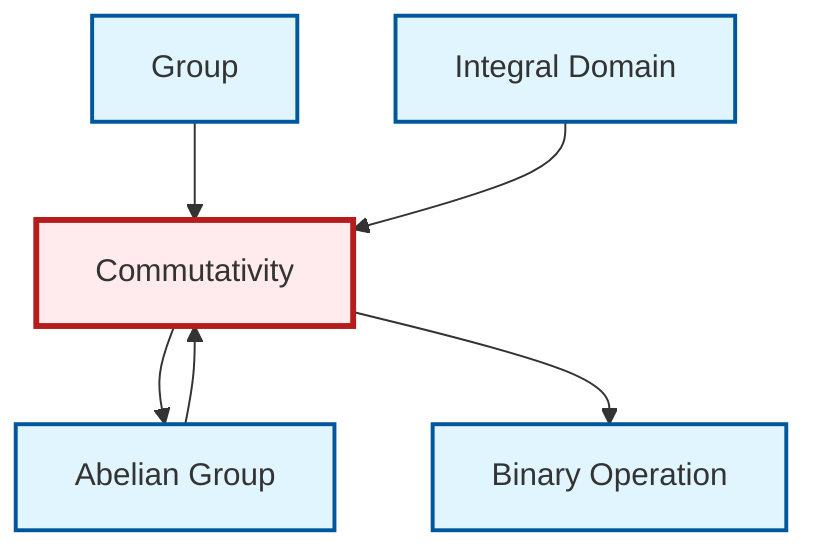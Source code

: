 graph TD
    classDef definition fill:#e1f5fe,stroke:#01579b,stroke-width:2px
    classDef theorem fill:#f3e5f5,stroke:#4a148c,stroke-width:2px
    classDef axiom fill:#fff3e0,stroke:#e65100,stroke-width:2px
    classDef example fill:#e8f5e9,stroke:#1b5e20,stroke-width:2px
    classDef current fill:#ffebee,stroke:#b71c1c,stroke-width:3px
    def-group["Group"]:::definition
    def-abelian-group["Abelian Group"]:::definition
    def-integral-domain["Integral Domain"]:::definition
    def-commutativity["Commutativity"]:::definition
    def-binary-operation["Binary Operation"]:::definition
    def-commutativity --> def-abelian-group
    def-commutativity --> def-binary-operation
    def-group --> def-commutativity
    def-integral-domain --> def-commutativity
    def-abelian-group --> def-commutativity
    class def-commutativity current